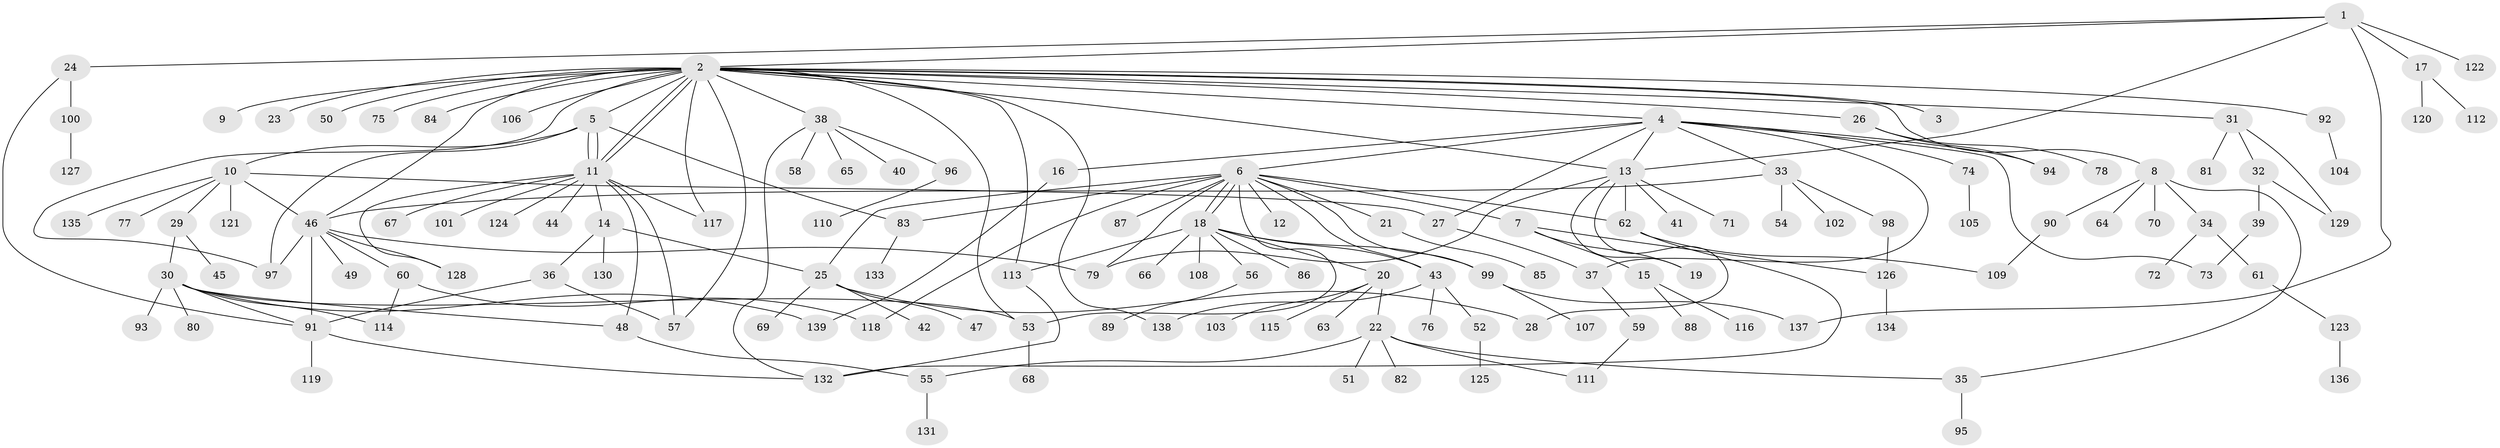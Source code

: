 // coarse degree distribution, {5: 0.1, 14: 0.014285714285714285, 4: 0.12857142857142856, 9: 0.014285714285714285, 7: 0.04285714285714286, 13: 0.014285714285714285, 6: 0.02857142857142857, 3: 0.14285714285714285, 2: 0.2, 1: 0.3142857142857143}
// Generated by graph-tools (version 1.1) at 2025/50/03/04/25 22:50:10]
// undirected, 139 vertices, 186 edges
graph export_dot {
  node [color=gray90,style=filled];
  1;
  2;
  3;
  4;
  5;
  6;
  7;
  8;
  9;
  10;
  11;
  12;
  13;
  14;
  15;
  16;
  17;
  18;
  19;
  20;
  21;
  22;
  23;
  24;
  25;
  26;
  27;
  28;
  29;
  30;
  31;
  32;
  33;
  34;
  35;
  36;
  37;
  38;
  39;
  40;
  41;
  42;
  43;
  44;
  45;
  46;
  47;
  48;
  49;
  50;
  51;
  52;
  53;
  54;
  55;
  56;
  57;
  58;
  59;
  60;
  61;
  62;
  63;
  64;
  65;
  66;
  67;
  68;
  69;
  70;
  71;
  72;
  73;
  74;
  75;
  76;
  77;
  78;
  79;
  80;
  81;
  82;
  83;
  84;
  85;
  86;
  87;
  88;
  89;
  90;
  91;
  92;
  93;
  94;
  95;
  96;
  97;
  98;
  99;
  100;
  101;
  102;
  103;
  104;
  105;
  106;
  107;
  108;
  109;
  110;
  111;
  112;
  113;
  114;
  115;
  116;
  117;
  118;
  119;
  120;
  121;
  122;
  123;
  124;
  125;
  126;
  127;
  128;
  129;
  130;
  131;
  132;
  133;
  134;
  135;
  136;
  137;
  138;
  139;
  1 -- 2;
  1 -- 13;
  1 -- 17;
  1 -- 24;
  1 -- 122;
  1 -- 137;
  2 -- 3;
  2 -- 4;
  2 -- 5;
  2 -- 8;
  2 -- 9;
  2 -- 11;
  2 -- 11;
  2 -- 13;
  2 -- 23;
  2 -- 26;
  2 -- 31;
  2 -- 38;
  2 -- 46;
  2 -- 50;
  2 -- 53;
  2 -- 57;
  2 -- 75;
  2 -- 84;
  2 -- 92;
  2 -- 97;
  2 -- 106;
  2 -- 113;
  2 -- 117;
  2 -- 138;
  4 -- 6;
  4 -- 13;
  4 -- 16;
  4 -- 27;
  4 -- 33;
  4 -- 37;
  4 -- 73;
  4 -- 74;
  4 -- 94;
  5 -- 10;
  5 -- 11;
  5 -- 11;
  5 -- 83;
  5 -- 97;
  6 -- 7;
  6 -- 12;
  6 -- 18;
  6 -- 18;
  6 -- 21;
  6 -- 25;
  6 -- 43;
  6 -- 53;
  6 -- 62;
  6 -- 79;
  6 -- 83;
  6 -- 87;
  6 -- 99;
  6 -- 118;
  7 -- 15;
  7 -- 19;
  7 -- 126;
  8 -- 34;
  8 -- 35;
  8 -- 64;
  8 -- 70;
  8 -- 90;
  10 -- 27;
  10 -- 29;
  10 -- 46;
  10 -- 77;
  10 -- 121;
  10 -- 135;
  11 -- 14;
  11 -- 44;
  11 -- 48;
  11 -- 57;
  11 -- 67;
  11 -- 101;
  11 -- 117;
  11 -- 124;
  11 -- 128;
  13 -- 19;
  13 -- 28;
  13 -- 41;
  13 -- 62;
  13 -- 71;
  13 -- 79;
  14 -- 25;
  14 -- 36;
  14 -- 130;
  15 -- 88;
  15 -- 116;
  16 -- 139;
  17 -- 112;
  17 -- 120;
  18 -- 20;
  18 -- 43;
  18 -- 56;
  18 -- 66;
  18 -- 86;
  18 -- 99;
  18 -- 108;
  18 -- 113;
  20 -- 22;
  20 -- 63;
  20 -- 103;
  20 -- 115;
  21 -- 85;
  22 -- 35;
  22 -- 51;
  22 -- 55;
  22 -- 82;
  22 -- 111;
  24 -- 91;
  24 -- 100;
  25 -- 28;
  25 -- 42;
  25 -- 47;
  25 -- 69;
  26 -- 78;
  26 -- 94;
  27 -- 37;
  29 -- 30;
  29 -- 45;
  30 -- 48;
  30 -- 53;
  30 -- 80;
  30 -- 91;
  30 -- 93;
  30 -- 114;
  30 -- 139;
  31 -- 32;
  31 -- 81;
  31 -- 129;
  32 -- 39;
  32 -- 129;
  33 -- 46;
  33 -- 54;
  33 -- 98;
  33 -- 102;
  34 -- 61;
  34 -- 72;
  35 -- 95;
  36 -- 57;
  36 -- 91;
  37 -- 59;
  38 -- 40;
  38 -- 58;
  38 -- 65;
  38 -- 96;
  38 -- 132;
  39 -- 73;
  43 -- 52;
  43 -- 76;
  43 -- 138;
  46 -- 49;
  46 -- 60;
  46 -- 79;
  46 -- 91;
  46 -- 97;
  46 -- 128;
  48 -- 55;
  52 -- 125;
  53 -- 68;
  55 -- 131;
  56 -- 89;
  59 -- 111;
  60 -- 114;
  60 -- 118;
  61 -- 123;
  62 -- 109;
  62 -- 132;
  74 -- 105;
  83 -- 133;
  90 -- 109;
  91 -- 119;
  91 -- 132;
  92 -- 104;
  96 -- 110;
  98 -- 126;
  99 -- 107;
  99 -- 137;
  100 -- 127;
  113 -- 132;
  123 -- 136;
  126 -- 134;
}
